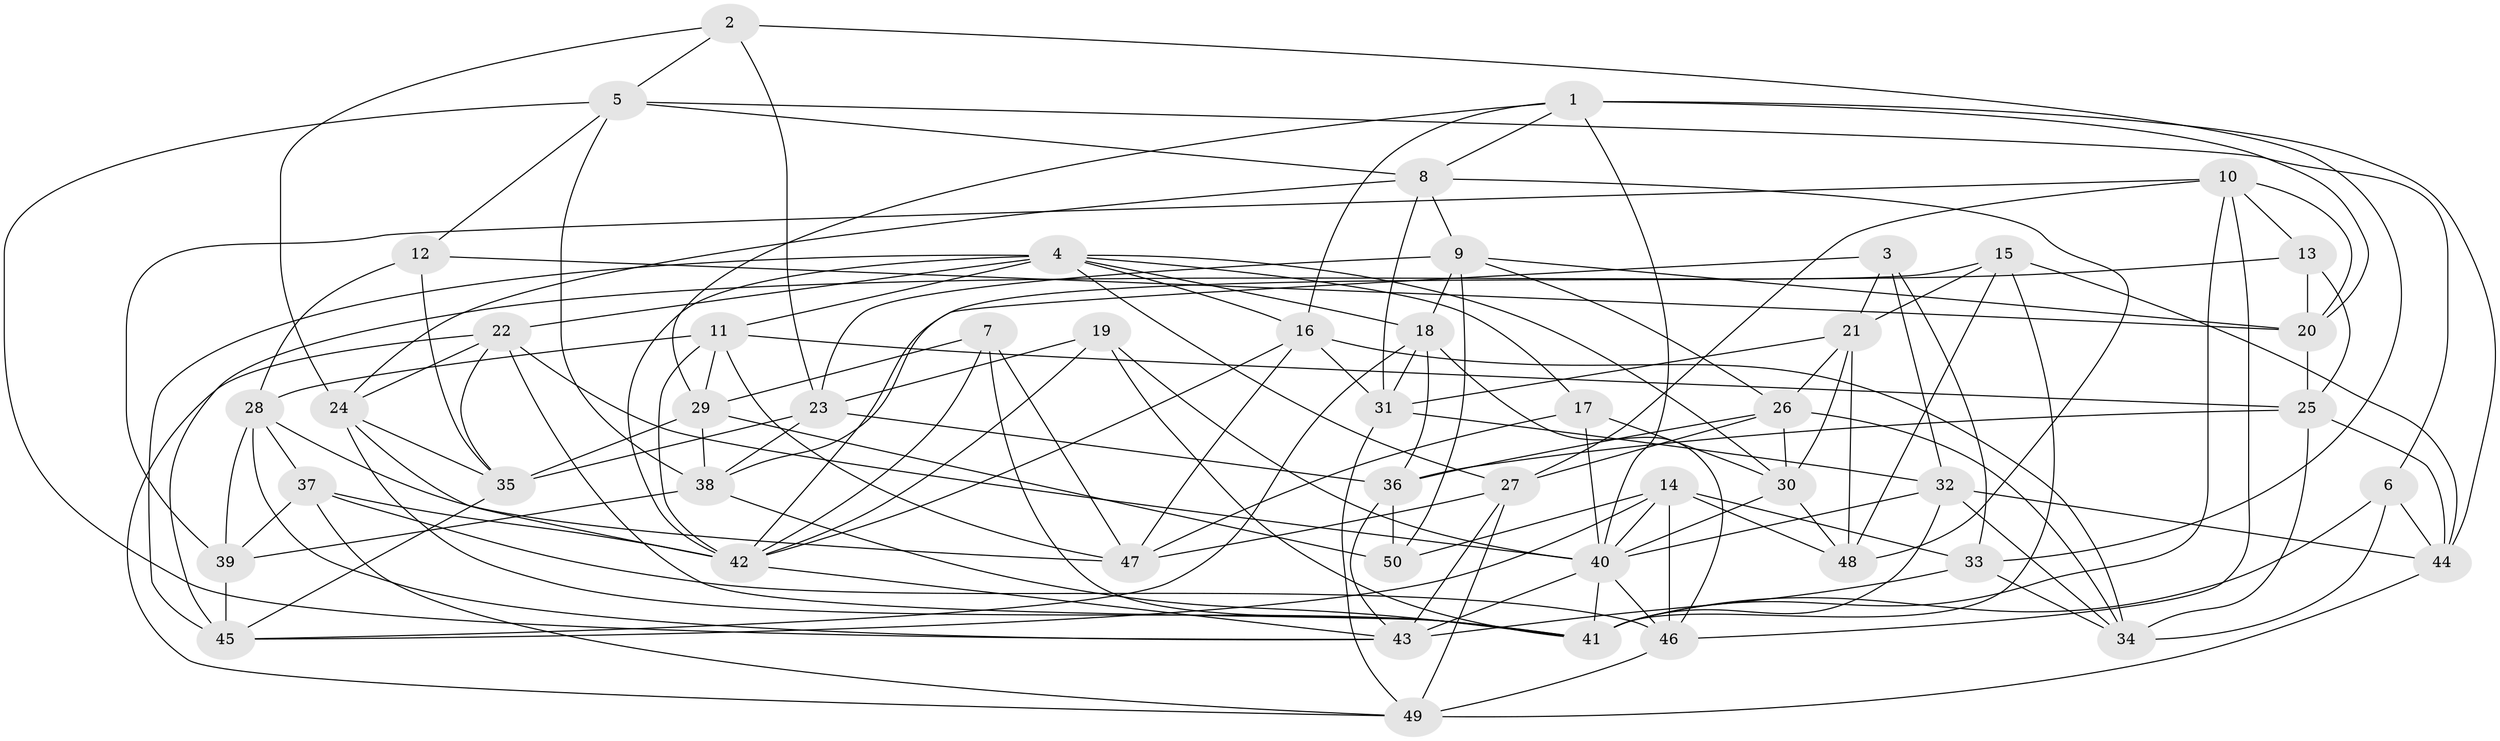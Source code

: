 // original degree distribution, {4: 1.0}
// Generated by graph-tools (version 1.1) at 2025/27/03/09/25 03:27:01]
// undirected, 50 vertices, 146 edges
graph export_dot {
graph [start="1"]
  node [color=gray90,style=filled];
  1;
  2;
  3;
  4;
  5;
  6;
  7;
  8;
  9;
  10;
  11;
  12;
  13;
  14;
  15;
  16;
  17;
  18;
  19;
  20;
  21;
  22;
  23;
  24;
  25;
  26;
  27;
  28;
  29;
  30;
  31;
  32;
  33;
  34;
  35;
  36;
  37;
  38;
  39;
  40;
  41;
  42;
  43;
  44;
  45;
  46;
  47;
  48;
  49;
  50;
  1 -- 8 [weight=1.0];
  1 -- 16 [weight=1.0];
  1 -- 20 [weight=1.0];
  1 -- 29 [weight=1.0];
  1 -- 40 [weight=1.0];
  1 -- 44 [weight=1.0];
  2 -- 5 [weight=1.0];
  2 -- 23 [weight=1.0];
  2 -- 24 [weight=1.0];
  2 -- 33 [weight=1.0];
  3 -- 21 [weight=1.0];
  3 -- 32 [weight=1.0];
  3 -- 33 [weight=1.0];
  3 -- 42 [weight=1.0];
  4 -- 11 [weight=1.0];
  4 -- 16 [weight=1.0];
  4 -- 17 [weight=1.0];
  4 -- 18 [weight=1.0];
  4 -- 22 [weight=1.0];
  4 -- 27 [weight=1.0];
  4 -- 30 [weight=1.0];
  4 -- 42 [weight=2.0];
  4 -- 45 [weight=1.0];
  5 -- 6 [weight=1.0];
  5 -- 8 [weight=1.0];
  5 -- 12 [weight=1.0];
  5 -- 38 [weight=1.0];
  5 -- 43 [weight=1.0];
  6 -- 34 [weight=1.0];
  6 -- 41 [weight=1.0];
  6 -- 44 [weight=1.0];
  7 -- 29 [weight=1.0];
  7 -- 41 [weight=1.0];
  7 -- 42 [weight=1.0];
  7 -- 47 [weight=1.0];
  8 -- 9 [weight=1.0];
  8 -- 24 [weight=1.0];
  8 -- 31 [weight=1.0];
  8 -- 48 [weight=1.0];
  9 -- 18 [weight=1.0];
  9 -- 20 [weight=1.0];
  9 -- 23 [weight=1.0];
  9 -- 26 [weight=1.0];
  9 -- 50 [weight=1.0];
  10 -- 13 [weight=1.0];
  10 -- 20 [weight=1.0];
  10 -- 27 [weight=1.0];
  10 -- 39 [weight=1.0];
  10 -- 41 [weight=1.0];
  10 -- 46 [weight=1.0];
  11 -- 25 [weight=1.0];
  11 -- 28 [weight=1.0];
  11 -- 29 [weight=1.0];
  11 -- 42 [weight=1.0];
  11 -- 47 [weight=1.0];
  12 -- 20 [weight=1.0];
  12 -- 28 [weight=1.0];
  12 -- 35 [weight=1.0];
  13 -- 20 [weight=1.0];
  13 -- 25 [weight=1.0];
  13 -- 45 [weight=1.0];
  14 -- 33 [weight=1.0];
  14 -- 40 [weight=1.0];
  14 -- 45 [weight=1.0];
  14 -- 46 [weight=1.0];
  14 -- 48 [weight=1.0];
  14 -- 50 [weight=1.0];
  15 -- 21 [weight=1.0];
  15 -- 38 [weight=1.0];
  15 -- 41 [weight=1.0];
  15 -- 44 [weight=1.0];
  15 -- 48 [weight=2.0];
  16 -- 31 [weight=1.0];
  16 -- 34 [weight=1.0];
  16 -- 42 [weight=1.0];
  16 -- 47 [weight=1.0];
  17 -- 30 [weight=1.0];
  17 -- 40 [weight=1.0];
  17 -- 47 [weight=1.0];
  18 -- 31 [weight=1.0];
  18 -- 36 [weight=1.0];
  18 -- 45 [weight=1.0];
  18 -- 46 [weight=1.0];
  19 -- 23 [weight=1.0];
  19 -- 40 [weight=1.0];
  19 -- 41 [weight=1.0];
  19 -- 42 [weight=1.0];
  20 -- 25 [weight=1.0];
  21 -- 26 [weight=1.0];
  21 -- 30 [weight=1.0];
  21 -- 31 [weight=1.0];
  21 -- 48 [weight=1.0];
  22 -- 24 [weight=1.0];
  22 -- 35 [weight=1.0];
  22 -- 40 [weight=1.0];
  22 -- 41 [weight=1.0];
  22 -- 49 [weight=1.0];
  23 -- 35 [weight=1.0];
  23 -- 36 [weight=1.0];
  23 -- 38 [weight=1.0];
  24 -- 35 [weight=1.0];
  24 -- 41 [weight=1.0];
  24 -- 42 [weight=1.0];
  25 -- 34 [weight=1.0];
  25 -- 36 [weight=1.0];
  25 -- 44 [weight=1.0];
  26 -- 27 [weight=1.0];
  26 -- 30 [weight=1.0];
  26 -- 34 [weight=1.0];
  26 -- 36 [weight=1.0];
  27 -- 43 [weight=1.0];
  27 -- 47 [weight=1.0];
  27 -- 49 [weight=1.0];
  28 -- 37 [weight=1.0];
  28 -- 39 [weight=1.0];
  28 -- 43 [weight=1.0];
  28 -- 47 [weight=1.0];
  29 -- 35 [weight=1.0];
  29 -- 38 [weight=1.0];
  29 -- 50 [weight=1.0];
  30 -- 40 [weight=1.0];
  30 -- 48 [weight=1.0];
  31 -- 32 [weight=1.0];
  31 -- 49 [weight=1.0];
  32 -- 34 [weight=1.0];
  32 -- 40 [weight=1.0];
  32 -- 41 [weight=1.0];
  32 -- 44 [weight=1.0];
  33 -- 34 [weight=1.0];
  33 -- 43 [weight=2.0];
  35 -- 45 [weight=1.0];
  36 -- 43 [weight=1.0];
  36 -- 50 [weight=1.0];
  37 -- 39 [weight=2.0];
  37 -- 42 [weight=1.0];
  37 -- 46 [weight=1.0];
  37 -- 49 [weight=1.0];
  38 -- 39 [weight=1.0];
  38 -- 41 [weight=1.0];
  39 -- 45 [weight=1.0];
  40 -- 41 [weight=1.0];
  40 -- 43 [weight=1.0];
  40 -- 46 [weight=1.0];
  42 -- 43 [weight=1.0];
  44 -- 49 [weight=1.0];
  46 -- 49 [weight=1.0];
}
